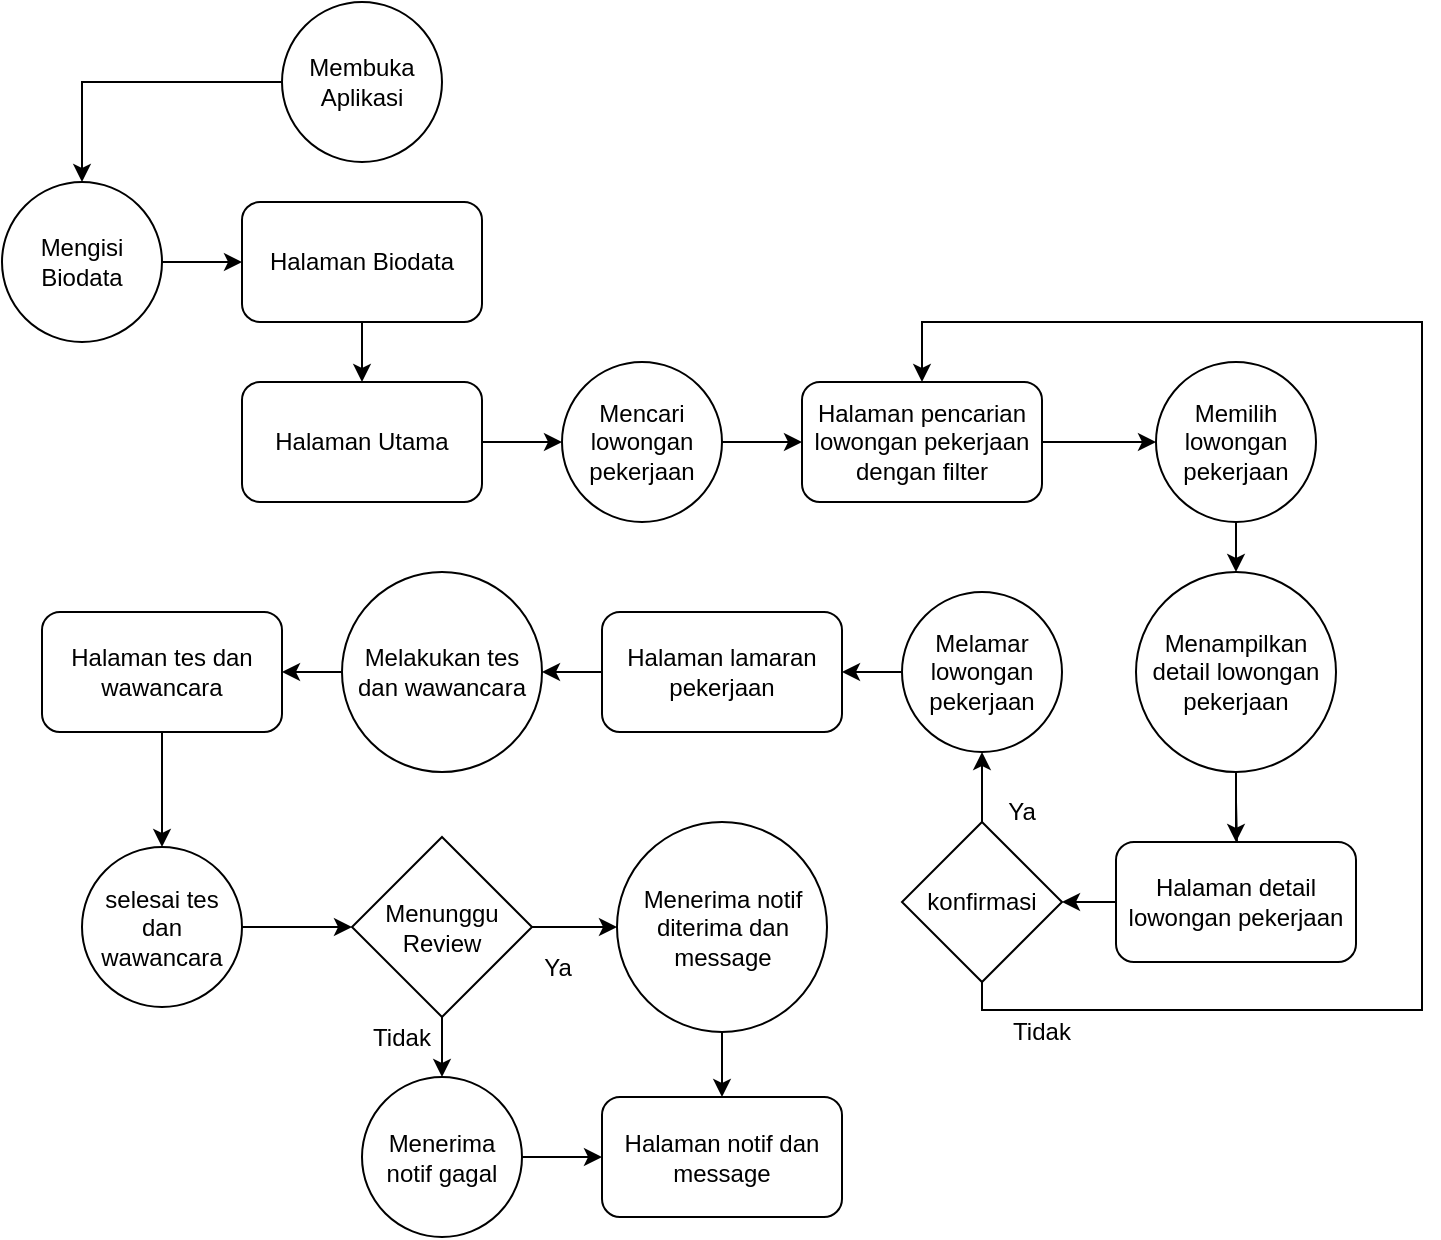 <mxfile version="21.8.2" type="github">
  <diagram id="C5RBs43oDa-KdzZeNtuy" name="Page-1">
    <mxGraphModel dx="1670" dy="1116" grid="1" gridSize="10" guides="1" tooltips="1" connect="1" arrows="1" fold="1" page="1" pageScale="1" pageWidth="827" pageHeight="1169" math="0" shadow="0">
      <root>
        <mxCell id="WIyWlLk6GJQsqaUBKTNV-0" />
        <mxCell id="WIyWlLk6GJQsqaUBKTNV-1" parent="WIyWlLk6GJQsqaUBKTNV-0" />
        <mxCell id="dSJnIbTqYSi5XdClU7Fm-1" value="" style="edgeStyle=orthogonalEdgeStyle;rounded=0;orthogonalLoop=1;jettySize=auto;html=1;" parent="WIyWlLk6GJQsqaUBKTNV-1" source="KEqb4RWPD_NxYEXrF4Ul-0" target="dSJnIbTqYSi5XdClU7Fm-0" edge="1">
          <mxGeometry relative="1" as="geometry" />
        </mxCell>
        <mxCell id="KEqb4RWPD_NxYEXrF4Ul-0" value="Membuka Aplikasi" style="ellipse;whiteSpace=wrap;html=1;aspect=fixed;" parent="WIyWlLk6GJQsqaUBKTNV-1" vertex="1">
          <mxGeometry x="220" y="170" width="80" height="80" as="geometry" />
        </mxCell>
        <mxCell id="KEqb4RWPD_NxYEXrF4Ul-6" value="" style="edgeStyle=orthogonalEdgeStyle;rounded=0;orthogonalLoop=1;jettySize=auto;html=1;" parent="WIyWlLk6GJQsqaUBKTNV-1" source="KEqb4RWPD_NxYEXrF4Ul-1" target="KEqb4RWPD_NxYEXrF4Ul-5" edge="1">
          <mxGeometry relative="1" as="geometry" />
        </mxCell>
        <mxCell id="KEqb4RWPD_NxYEXrF4Ul-1" value="Halaman Utama" style="rounded=1;whiteSpace=wrap;html=1;" parent="WIyWlLk6GJQsqaUBKTNV-1" vertex="1">
          <mxGeometry x="200" y="360" width="120" height="60" as="geometry" />
        </mxCell>
        <mxCell id="KEqb4RWPD_NxYEXrF4Ul-8" value="" style="edgeStyle=orthogonalEdgeStyle;rounded=0;orthogonalLoop=1;jettySize=auto;html=1;" parent="WIyWlLk6GJQsqaUBKTNV-1" source="KEqb4RWPD_NxYEXrF4Ul-5" target="KEqb4RWPD_NxYEXrF4Ul-7" edge="1">
          <mxGeometry relative="1" as="geometry" />
        </mxCell>
        <mxCell id="KEqb4RWPD_NxYEXrF4Ul-5" value="Mencari lowongan pekerjaan" style="ellipse;whiteSpace=wrap;html=1;aspect=fixed;" parent="WIyWlLk6GJQsqaUBKTNV-1" vertex="1">
          <mxGeometry x="360" y="350" width="80" height="80" as="geometry" />
        </mxCell>
        <mxCell id="KEqb4RWPD_NxYEXrF4Ul-11" value="" style="edgeStyle=orthogonalEdgeStyle;rounded=0;orthogonalLoop=1;jettySize=auto;html=1;" parent="WIyWlLk6GJQsqaUBKTNV-1" source="Ke_Ki6CqIzOJO5MgxJeV-1" target="KEqb4RWPD_NxYEXrF4Ul-9" edge="1">
          <mxGeometry relative="1" as="geometry" />
        </mxCell>
        <mxCell id="KEqb4RWPD_NxYEXrF4Ul-7" value="Halaman pencarian lowongan pekerjaan dengan filter" style="rounded=1;whiteSpace=wrap;html=1;" parent="WIyWlLk6GJQsqaUBKTNV-1" vertex="1">
          <mxGeometry x="480" y="360" width="120" height="60" as="geometry" />
        </mxCell>
        <mxCell id="KEqb4RWPD_NxYEXrF4Ul-13" value="" style="edgeStyle=orthogonalEdgeStyle;rounded=0;orthogonalLoop=1;jettySize=auto;html=1;" parent="WIyWlLk6GJQsqaUBKTNV-1" target="KEqb4RWPD_NxYEXrF4Ul-12" edge="1">
          <mxGeometry relative="1" as="geometry">
            <mxPoint x="697" y="570" as="sourcePoint" />
          </mxGeometry>
        </mxCell>
        <mxCell id="Ke_Ki6CqIzOJO5MgxJeV-19" value="" style="edgeStyle=orthogonalEdgeStyle;rounded=0;orthogonalLoop=1;jettySize=auto;html=1;" parent="WIyWlLk6GJQsqaUBKTNV-1" source="KEqb4RWPD_NxYEXrF4Ul-9" target="KEqb4RWPD_NxYEXrF4Ul-12" edge="1">
          <mxGeometry relative="1" as="geometry" />
        </mxCell>
        <mxCell id="KEqb4RWPD_NxYEXrF4Ul-9" value="Menampilkan detail lowongan pekerjaan" style="ellipse;whiteSpace=wrap;html=1;aspect=fixed;" parent="WIyWlLk6GJQsqaUBKTNV-1" vertex="1">
          <mxGeometry x="647" y="455" width="100" height="100" as="geometry" />
        </mxCell>
        <mxCell id="KEqb4RWPD_NxYEXrF4Ul-19" value="" style="edgeStyle=orthogonalEdgeStyle;rounded=0;orthogonalLoop=1;jettySize=auto;html=1;entryX=0.5;entryY=1;entryDx=0;entryDy=0;" parent="WIyWlLk6GJQsqaUBKTNV-1" source="Ke_Ki6CqIzOJO5MgxJeV-8" target="KEqb4RWPD_NxYEXrF4Ul-14" edge="1">
          <mxGeometry relative="1" as="geometry">
            <mxPoint x="570" y="560" as="targetPoint" />
          </mxGeometry>
        </mxCell>
        <mxCell id="KEqb4RWPD_NxYEXrF4Ul-12" value="Halaman detail lowongan pekerjaan" style="rounded=1;whiteSpace=wrap;html=1;" parent="WIyWlLk6GJQsqaUBKTNV-1" vertex="1">
          <mxGeometry x="637" y="590" width="120" height="60" as="geometry" />
        </mxCell>
        <mxCell id="Ke_Ki6CqIzOJO5MgxJeV-12" value="" style="edgeStyle=orthogonalEdgeStyle;rounded=0;orthogonalLoop=1;jettySize=auto;html=1;" parent="WIyWlLk6GJQsqaUBKTNV-1" source="KEqb4RWPD_NxYEXrF4Ul-14" target="KEqb4RWPD_NxYEXrF4Ul-16" edge="1">
          <mxGeometry relative="1" as="geometry" />
        </mxCell>
        <mxCell id="KEqb4RWPD_NxYEXrF4Ul-14" value="Melamar lowongan pekerjaan" style="ellipse;whiteSpace=wrap;html=1;aspect=fixed;" parent="WIyWlLk6GJQsqaUBKTNV-1" vertex="1">
          <mxGeometry x="530" y="465" width="80" height="80" as="geometry" />
        </mxCell>
        <mxCell id="KEqb4RWPD_NxYEXrF4Ul-22" value="" style="edgeStyle=orthogonalEdgeStyle;rounded=0;orthogonalLoop=1;jettySize=auto;html=1;" parent="WIyWlLk6GJQsqaUBKTNV-1" source="KEqb4RWPD_NxYEXrF4Ul-15" target="KEqb4RWPD_NxYEXrF4Ul-17" edge="1">
          <mxGeometry relative="1" as="geometry" />
        </mxCell>
        <mxCell id="KEqb4RWPD_NxYEXrF4Ul-15" value="Melakukan tes dan wawancara" style="ellipse;whiteSpace=wrap;html=1;aspect=fixed;" parent="WIyWlLk6GJQsqaUBKTNV-1" vertex="1">
          <mxGeometry x="250" y="455" width="100" height="100" as="geometry" />
        </mxCell>
        <mxCell id="Ke_Ki6CqIzOJO5MgxJeV-10" value="" style="edgeStyle=orthogonalEdgeStyle;rounded=0;orthogonalLoop=1;jettySize=auto;html=1;" parent="WIyWlLk6GJQsqaUBKTNV-1" source="KEqb4RWPD_NxYEXrF4Ul-16" edge="1">
          <mxGeometry relative="1" as="geometry">
            <mxPoint x="350" y="505" as="targetPoint" />
          </mxGeometry>
        </mxCell>
        <mxCell id="KEqb4RWPD_NxYEXrF4Ul-16" value="Halaman lamaran pekerjaan" style="rounded=1;whiteSpace=wrap;html=1;" parent="WIyWlLk6GJQsqaUBKTNV-1" vertex="1">
          <mxGeometry x="380" y="475" width="120" height="60" as="geometry" />
        </mxCell>
        <mxCell id="Ke_Ki6CqIzOJO5MgxJeV-21" value="" style="edgeStyle=orthogonalEdgeStyle;rounded=0;orthogonalLoop=1;jettySize=auto;html=1;" parent="WIyWlLk6GJQsqaUBKTNV-1" source="KEqb4RWPD_NxYEXrF4Ul-17" target="Ke_Ki6CqIzOJO5MgxJeV-18" edge="1">
          <mxGeometry relative="1" as="geometry" />
        </mxCell>
        <mxCell id="KEqb4RWPD_NxYEXrF4Ul-17" value="Halaman tes dan wawancara" style="rounded=1;whiteSpace=wrap;html=1;" parent="WIyWlLk6GJQsqaUBKTNV-1" vertex="1">
          <mxGeometry x="100" y="475" width="120" height="60" as="geometry" />
        </mxCell>
        <mxCell id="Ke_Ki6CqIzOJO5MgxJeV-2" value="" style="edgeStyle=orthogonalEdgeStyle;rounded=0;orthogonalLoop=1;jettySize=auto;html=1;" parent="WIyWlLk6GJQsqaUBKTNV-1" source="KEqb4RWPD_NxYEXrF4Ul-7" target="Ke_Ki6CqIzOJO5MgxJeV-1" edge="1">
          <mxGeometry relative="1" as="geometry">
            <mxPoint x="600" y="390" as="sourcePoint" />
            <mxPoint x="697" y="450" as="targetPoint" />
          </mxGeometry>
        </mxCell>
        <mxCell id="Ke_Ki6CqIzOJO5MgxJeV-1" value="Memilih lowongan pekerjaan" style="ellipse;whiteSpace=wrap;html=1;aspect=fixed;" parent="WIyWlLk6GJQsqaUBKTNV-1" vertex="1">
          <mxGeometry x="657" y="350" width="80" height="80" as="geometry" />
        </mxCell>
        <mxCell id="Ke_Ki6CqIzOJO5MgxJeV-9" value="" style="edgeStyle=orthogonalEdgeStyle;rounded=0;orthogonalLoop=1;jettySize=auto;html=1;" parent="WIyWlLk6GJQsqaUBKTNV-1" source="KEqb4RWPD_NxYEXrF4Ul-12" target="Ke_Ki6CqIzOJO5MgxJeV-8" edge="1">
          <mxGeometry relative="1" as="geometry">
            <mxPoint x="637" y="620" as="sourcePoint" />
            <mxPoint x="520" y="620" as="targetPoint" />
          </mxGeometry>
        </mxCell>
        <mxCell id="Ke_Ki6CqIzOJO5MgxJeV-14" style="edgeStyle=orthogonalEdgeStyle;rounded=0;orthogonalLoop=1;jettySize=auto;html=1;entryX=0.5;entryY=0;entryDx=0;entryDy=0;" parent="WIyWlLk6GJQsqaUBKTNV-1" source="Ke_Ki6CqIzOJO5MgxJeV-8" target="KEqb4RWPD_NxYEXrF4Ul-7" edge="1">
          <mxGeometry relative="1" as="geometry">
            <mxPoint x="540" y="330" as="targetPoint" />
            <Array as="points">
              <mxPoint x="570" y="674" />
              <mxPoint x="790" y="674" />
              <mxPoint x="790" y="330" />
              <mxPoint x="540" y="330" />
            </Array>
          </mxGeometry>
        </mxCell>
        <mxCell id="Ke_Ki6CqIzOJO5MgxJeV-8" value="konfirmasi" style="rhombus;whiteSpace=wrap;html=1;" parent="WIyWlLk6GJQsqaUBKTNV-1" vertex="1">
          <mxGeometry x="530" y="580" width="80" height="80" as="geometry" />
        </mxCell>
        <mxCell id="Ke_Ki6CqIzOJO5MgxJeV-11" value="Ya" style="text;html=1;strokeColor=none;fillColor=none;align=center;verticalAlign=middle;whiteSpace=wrap;rounded=0;" parent="WIyWlLk6GJQsqaUBKTNV-1" vertex="1">
          <mxGeometry x="560" y="560" width="60" height="30" as="geometry" />
        </mxCell>
        <mxCell id="Ke_Ki6CqIzOJO5MgxJeV-16" value="Tidak" style="text;html=1;strokeColor=none;fillColor=none;align=center;verticalAlign=middle;whiteSpace=wrap;rounded=0;" parent="WIyWlLk6GJQsqaUBKTNV-1" vertex="1">
          <mxGeometry x="570" y="670" width="60" height="30" as="geometry" />
        </mxCell>
        <mxCell id="Ke_Ki6CqIzOJO5MgxJeV-23" value="" style="edgeStyle=orthogonalEdgeStyle;rounded=0;orthogonalLoop=1;jettySize=auto;html=1;" parent="WIyWlLk6GJQsqaUBKTNV-1" source="Ke_Ki6CqIzOJO5MgxJeV-17" target="Ke_Ki6CqIzOJO5MgxJeV-22" edge="1">
          <mxGeometry relative="1" as="geometry" />
        </mxCell>
        <mxCell id="Ke_Ki6CqIzOJO5MgxJeV-30" value="" style="edgeStyle=orthogonalEdgeStyle;rounded=0;orthogonalLoop=1;jettySize=auto;html=1;" parent="WIyWlLk6GJQsqaUBKTNV-1" source="Ke_Ki6CqIzOJO5MgxJeV-17" target="Ke_Ki6CqIzOJO5MgxJeV-29" edge="1">
          <mxGeometry relative="1" as="geometry" />
        </mxCell>
        <mxCell id="Ke_Ki6CqIzOJO5MgxJeV-17" value="Menunggu Review" style="rhombus;whiteSpace=wrap;html=1;" parent="WIyWlLk6GJQsqaUBKTNV-1" vertex="1">
          <mxGeometry x="255" y="587.5" width="90" height="90" as="geometry" />
        </mxCell>
        <mxCell id="Ke_Ki6CqIzOJO5MgxJeV-20" value="" style="edgeStyle=orthogonalEdgeStyle;rounded=0;orthogonalLoop=1;jettySize=auto;html=1;" parent="WIyWlLk6GJQsqaUBKTNV-1" source="Ke_Ki6CqIzOJO5MgxJeV-18" target="Ke_Ki6CqIzOJO5MgxJeV-17" edge="1">
          <mxGeometry relative="1" as="geometry" />
        </mxCell>
        <mxCell id="Ke_Ki6CqIzOJO5MgxJeV-18" value="selesai tes dan wawancara" style="ellipse;whiteSpace=wrap;html=1;aspect=fixed;" parent="WIyWlLk6GJQsqaUBKTNV-1" vertex="1">
          <mxGeometry x="120" y="592.5" width="80" height="80" as="geometry" />
        </mxCell>
        <mxCell id="Ke_Ki6CqIzOJO5MgxJeV-25" value="" style="edgeStyle=orthogonalEdgeStyle;rounded=0;orthogonalLoop=1;jettySize=auto;html=1;" parent="WIyWlLk6GJQsqaUBKTNV-1" source="Ke_Ki6CqIzOJO5MgxJeV-22" target="Ke_Ki6CqIzOJO5MgxJeV-24" edge="1">
          <mxGeometry relative="1" as="geometry" />
        </mxCell>
        <mxCell id="Ke_Ki6CqIzOJO5MgxJeV-22" value="Menerima notif diterima dan message" style="ellipse;whiteSpace=wrap;html=1;aspect=fixed;" parent="WIyWlLk6GJQsqaUBKTNV-1" vertex="1">
          <mxGeometry x="387.5" y="580" width="105" height="105" as="geometry" />
        </mxCell>
        <mxCell id="Ke_Ki6CqIzOJO5MgxJeV-24" value="Halaman notif dan message" style="rounded=1;whiteSpace=wrap;html=1;" parent="WIyWlLk6GJQsqaUBKTNV-1" vertex="1">
          <mxGeometry x="380" y="717.5" width="120" height="60" as="geometry" />
        </mxCell>
        <mxCell id="Ke_Ki6CqIzOJO5MgxJeV-27" value="Ya" style="text;html=1;strokeColor=none;fillColor=none;align=center;verticalAlign=middle;whiteSpace=wrap;rounded=0;" parent="WIyWlLk6GJQsqaUBKTNV-1" vertex="1">
          <mxGeometry x="327.5" y="637.5" width="60" height="30" as="geometry" />
        </mxCell>
        <mxCell id="Ke_Ki6CqIzOJO5MgxJeV-31" value="" style="edgeStyle=orthogonalEdgeStyle;rounded=0;orthogonalLoop=1;jettySize=auto;html=1;" parent="WIyWlLk6GJQsqaUBKTNV-1" source="Ke_Ki6CqIzOJO5MgxJeV-29" target="Ke_Ki6CqIzOJO5MgxJeV-24" edge="1">
          <mxGeometry relative="1" as="geometry" />
        </mxCell>
        <mxCell id="Ke_Ki6CqIzOJO5MgxJeV-29" value="Menerima notif gagal" style="ellipse;whiteSpace=wrap;html=1;aspect=fixed;" parent="WIyWlLk6GJQsqaUBKTNV-1" vertex="1">
          <mxGeometry x="260" y="707.5" width="80" height="80" as="geometry" />
        </mxCell>
        <mxCell id="Ke_Ki6CqIzOJO5MgxJeV-32" value="Tidak" style="text;html=1;strokeColor=none;fillColor=none;align=center;verticalAlign=middle;whiteSpace=wrap;rounded=0;" parent="WIyWlLk6GJQsqaUBKTNV-1" vertex="1">
          <mxGeometry x="250" y="672.5" width="60" height="30" as="geometry" />
        </mxCell>
        <mxCell id="dSJnIbTqYSi5XdClU7Fm-3" value="" style="edgeStyle=orthogonalEdgeStyle;rounded=0;orthogonalLoop=1;jettySize=auto;html=1;" parent="WIyWlLk6GJQsqaUBKTNV-1" source="dSJnIbTqYSi5XdClU7Fm-0" target="dSJnIbTqYSi5XdClU7Fm-2" edge="1">
          <mxGeometry relative="1" as="geometry" />
        </mxCell>
        <mxCell id="dSJnIbTqYSi5XdClU7Fm-0" value="Mengisi Biodata" style="ellipse;whiteSpace=wrap;html=1;aspect=fixed;" parent="WIyWlLk6GJQsqaUBKTNV-1" vertex="1">
          <mxGeometry x="80" y="260" width="80" height="80" as="geometry" />
        </mxCell>
        <mxCell id="dSJnIbTqYSi5XdClU7Fm-4" value="" style="edgeStyle=orthogonalEdgeStyle;rounded=0;orthogonalLoop=1;jettySize=auto;html=1;" parent="WIyWlLk6GJQsqaUBKTNV-1" source="dSJnIbTqYSi5XdClU7Fm-2" target="KEqb4RWPD_NxYEXrF4Ul-1" edge="1">
          <mxGeometry relative="1" as="geometry" />
        </mxCell>
        <mxCell id="dSJnIbTqYSi5XdClU7Fm-2" value="Halaman Biodata" style="rounded=1;whiteSpace=wrap;html=1;" parent="WIyWlLk6GJQsqaUBKTNV-1" vertex="1">
          <mxGeometry x="200" y="270" width="120" height="60" as="geometry" />
        </mxCell>
      </root>
    </mxGraphModel>
  </diagram>
</mxfile>
